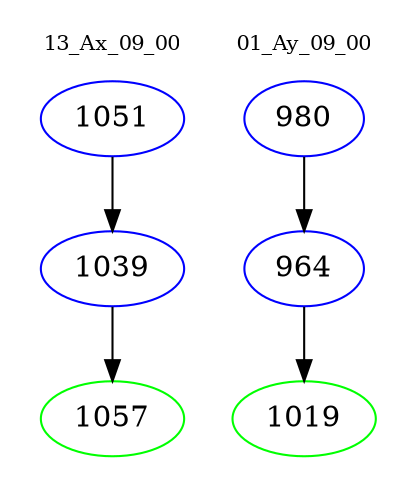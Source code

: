 digraph{
subgraph cluster_0 {
color = white
label = "13_Ax_09_00";
fontsize=10;
T0_1051 [label="1051", color="blue"]
T0_1051 -> T0_1039 [color="black"]
T0_1039 [label="1039", color="blue"]
T0_1039 -> T0_1057 [color="black"]
T0_1057 [label="1057", color="green"]
}
subgraph cluster_1 {
color = white
label = "01_Ay_09_00";
fontsize=10;
T1_980 [label="980", color="blue"]
T1_980 -> T1_964 [color="black"]
T1_964 [label="964", color="blue"]
T1_964 -> T1_1019 [color="black"]
T1_1019 [label="1019", color="green"]
}
}
